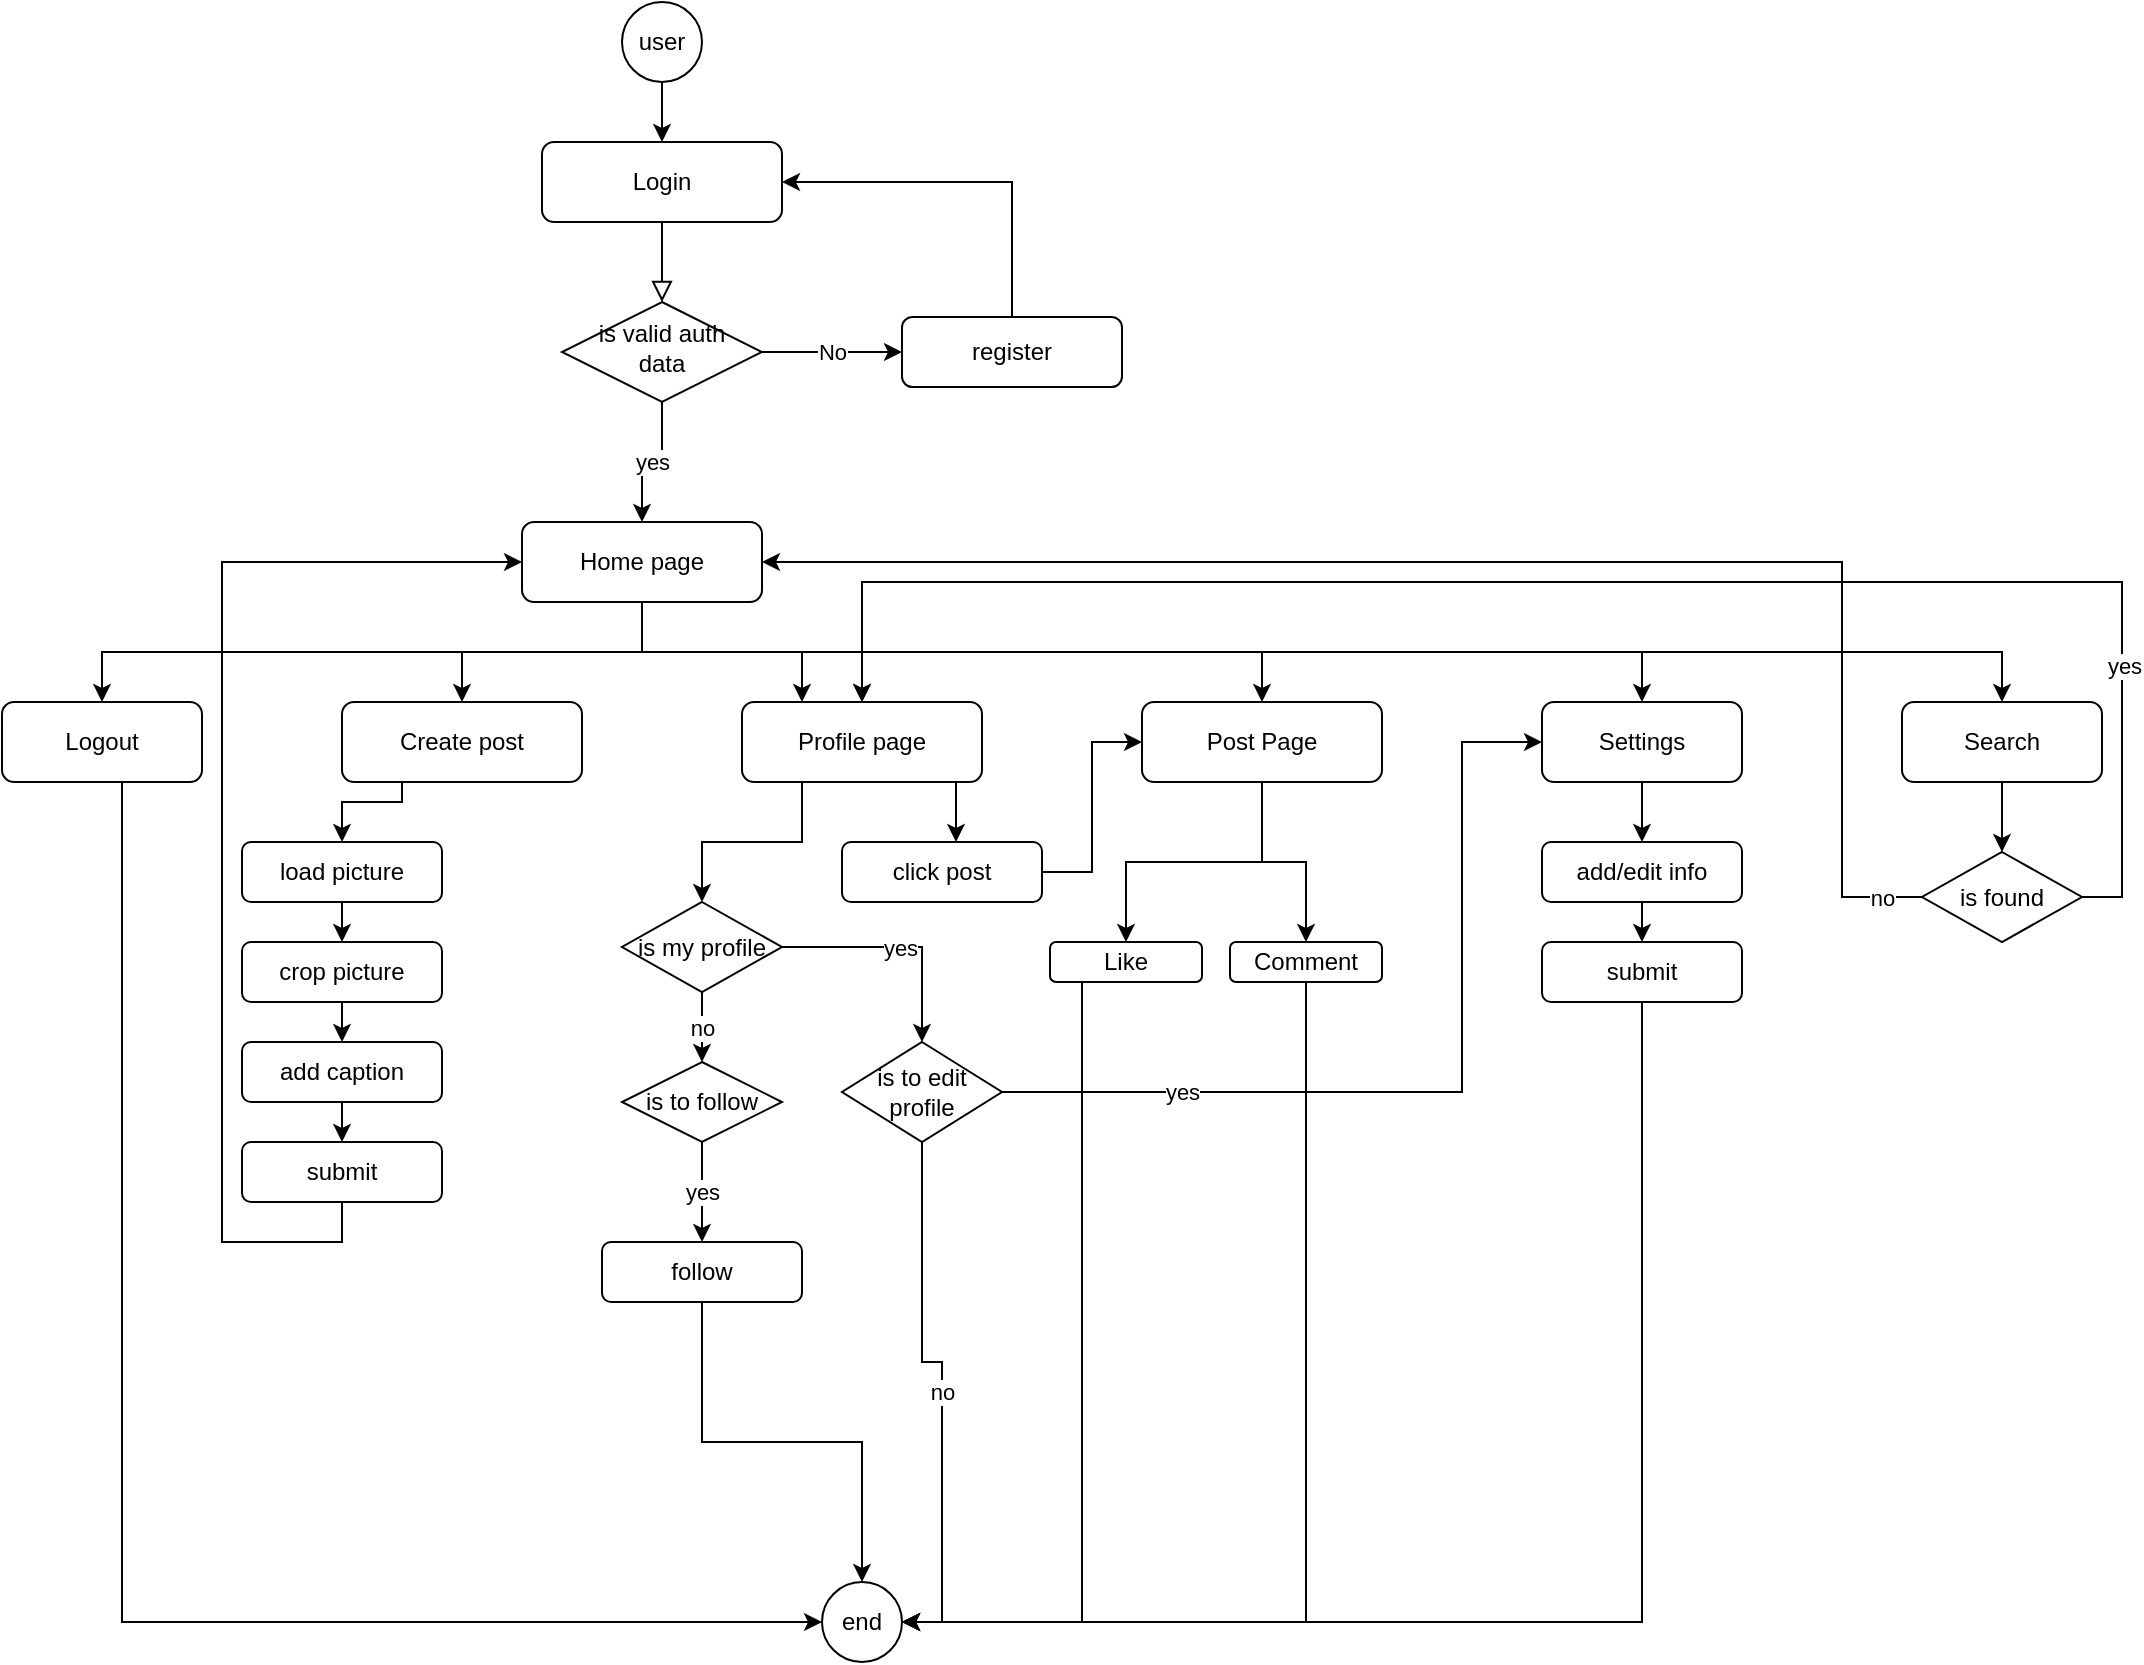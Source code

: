 <mxfile version="17.4.1" type="device"><diagram id="C5RBs43oDa-KdzZeNtuy" name="Page-1"><mxGraphModel dx="2249" dy="737" grid="1" gridSize="10" guides="1" tooltips="1" connect="1" arrows="1" fold="1" page="1" pageScale="1" pageWidth="827" pageHeight="1169" math="0" shadow="0"><root><mxCell id="WIyWlLk6GJQsqaUBKTNV-0"/><mxCell id="WIyWlLk6GJQsqaUBKTNV-1" parent="WIyWlLk6GJQsqaUBKTNV-0"/><mxCell id="WIyWlLk6GJQsqaUBKTNV-2" value="" style="rounded=0;html=1;jettySize=auto;orthogonalLoop=1;fontSize=11;endArrow=block;endFill=0;endSize=8;strokeWidth=1;shadow=0;labelBackgroundColor=none;edgeStyle=orthogonalEdgeStyle;" parent="WIyWlLk6GJQsqaUBKTNV-1" source="WIyWlLk6GJQsqaUBKTNV-3" target="WIyWlLk6GJQsqaUBKTNV-6" edge="1"><mxGeometry relative="1" as="geometry"/></mxCell><mxCell id="WIyWlLk6GJQsqaUBKTNV-3" value="Login" style="rounded=1;whiteSpace=wrap;html=1;fontSize=12;glass=0;strokeWidth=1;shadow=0;" parent="WIyWlLk6GJQsqaUBKTNV-1" vertex="1"><mxGeometry x="160" y="80" width="120" height="40" as="geometry"/></mxCell><mxCell id="lfzwBwxdUSTr8L2u89BF-1" value="yes" style="edgeStyle=orthogonalEdgeStyle;rounded=0;orthogonalLoop=1;jettySize=auto;html=1;exitX=0.5;exitY=1;exitDx=0;exitDy=0;entryX=0.5;entryY=0;entryDx=0;entryDy=0;" edge="1" parent="WIyWlLk6GJQsqaUBKTNV-1" source="WIyWlLk6GJQsqaUBKTNV-6" target="WIyWlLk6GJQsqaUBKTNV-12"><mxGeometry relative="1" as="geometry"/></mxCell><mxCell id="lfzwBwxdUSTr8L2u89BF-3" value="No" style="edgeStyle=orthogonalEdgeStyle;rounded=0;orthogonalLoop=1;jettySize=auto;html=1;exitX=1;exitY=0.5;exitDx=0;exitDy=0;entryX=0;entryY=0.5;entryDx=0;entryDy=0;" edge="1" parent="WIyWlLk6GJQsqaUBKTNV-1" source="WIyWlLk6GJQsqaUBKTNV-6" target="lfzwBwxdUSTr8L2u89BF-2"><mxGeometry relative="1" as="geometry"/></mxCell><mxCell id="WIyWlLk6GJQsqaUBKTNV-6" value="is valid auth data" style="rhombus;whiteSpace=wrap;html=1;shadow=0;fontFamily=Helvetica;fontSize=12;align=center;strokeWidth=1;spacing=6;spacingTop=-4;" parent="WIyWlLk6GJQsqaUBKTNV-1" vertex="1"><mxGeometry x="170" y="160" width="100" height="50" as="geometry"/></mxCell><mxCell id="lfzwBwxdUSTr8L2u89BF-33" style="edgeStyle=orthogonalEdgeStyle;rounded=0;orthogonalLoop=1;jettySize=auto;html=1;exitX=0.75;exitY=1;exitDx=0;exitDy=0;entryX=0.57;entryY=0;entryDx=0;entryDy=0;entryPerimeter=0;" edge="1" parent="WIyWlLk6GJQsqaUBKTNV-1" source="WIyWlLk6GJQsqaUBKTNV-11" target="lfzwBwxdUSTr8L2u89BF-32"><mxGeometry relative="1" as="geometry"/></mxCell><mxCell id="lfzwBwxdUSTr8L2u89BF-39" style="edgeStyle=orthogonalEdgeStyle;rounded=0;orthogonalLoop=1;jettySize=auto;html=1;exitX=0.25;exitY=1;exitDx=0;exitDy=0;entryX=0.5;entryY=0;entryDx=0;entryDy=0;" edge="1" parent="WIyWlLk6GJQsqaUBKTNV-1" source="WIyWlLk6GJQsqaUBKTNV-11" target="lfzwBwxdUSTr8L2u89BF-38"><mxGeometry relative="1" as="geometry"/></mxCell><mxCell id="WIyWlLk6GJQsqaUBKTNV-11" value="Profile page" style="rounded=1;whiteSpace=wrap;html=1;fontSize=12;glass=0;strokeWidth=1;shadow=0;" parent="WIyWlLk6GJQsqaUBKTNV-1" vertex="1"><mxGeometry x="260" y="360" width="120" height="40" as="geometry"/></mxCell><mxCell id="lfzwBwxdUSTr8L2u89BF-6" style="edgeStyle=orthogonalEdgeStyle;rounded=0;orthogonalLoop=1;jettySize=auto;html=1;exitX=0.5;exitY=1;exitDx=0;exitDy=0;" edge="1" parent="WIyWlLk6GJQsqaUBKTNV-1" source="WIyWlLk6GJQsqaUBKTNV-12" target="lfzwBwxdUSTr8L2u89BF-5"><mxGeometry relative="1" as="geometry"/></mxCell><mxCell id="lfzwBwxdUSTr8L2u89BF-7" style="edgeStyle=orthogonalEdgeStyle;rounded=0;orthogonalLoop=1;jettySize=auto;html=1;exitX=0.5;exitY=1;exitDx=0;exitDy=0;" edge="1" parent="WIyWlLk6GJQsqaUBKTNV-1" source="WIyWlLk6GJQsqaUBKTNV-12" target="WIyWlLk6GJQsqaUBKTNV-11"><mxGeometry relative="1" as="geometry"/></mxCell><mxCell id="lfzwBwxdUSTr8L2u89BF-9" style="edgeStyle=orthogonalEdgeStyle;rounded=0;orthogonalLoop=1;jettySize=auto;html=1;exitX=0.5;exitY=1;exitDx=0;exitDy=0;" edge="1" parent="WIyWlLk6GJQsqaUBKTNV-1" source="WIyWlLk6GJQsqaUBKTNV-12" target="lfzwBwxdUSTr8L2u89BF-8"><mxGeometry relative="1" as="geometry"/></mxCell><mxCell id="lfzwBwxdUSTr8L2u89BF-11" style="edgeStyle=orthogonalEdgeStyle;rounded=0;orthogonalLoop=1;jettySize=auto;html=1;exitX=0.5;exitY=1;exitDx=0;exitDy=0;" edge="1" parent="WIyWlLk6GJQsqaUBKTNV-1" source="WIyWlLk6GJQsqaUBKTNV-12" target="lfzwBwxdUSTr8L2u89BF-10"><mxGeometry relative="1" as="geometry"/></mxCell><mxCell id="lfzwBwxdUSTr8L2u89BF-13" style="edgeStyle=orthogonalEdgeStyle;rounded=0;orthogonalLoop=1;jettySize=auto;html=1;exitX=0.5;exitY=1;exitDx=0;exitDy=0;" edge="1" parent="WIyWlLk6GJQsqaUBKTNV-1" source="WIyWlLk6GJQsqaUBKTNV-12" target="lfzwBwxdUSTr8L2u89BF-12"><mxGeometry relative="1" as="geometry"/></mxCell><mxCell id="lfzwBwxdUSTr8L2u89BF-71" style="edgeStyle=orthogonalEdgeStyle;rounded=0;orthogonalLoop=1;jettySize=auto;html=1;exitX=0.5;exitY=1;exitDx=0;exitDy=0;entryX=0.5;entryY=0;entryDx=0;entryDy=0;" edge="1" parent="WIyWlLk6GJQsqaUBKTNV-1" source="WIyWlLk6GJQsqaUBKTNV-12" target="lfzwBwxdUSTr8L2u89BF-69"><mxGeometry relative="1" as="geometry"/></mxCell><mxCell id="lfzwBwxdUSTr8L2u89BF-72" style="edgeStyle=orthogonalEdgeStyle;rounded=0;orthogonalLoop=1;jettySize=auto;html=1;exitX=0.5;exitY=1;exitDx=0;exitDy=0;entryX=0.25;entryY=0;entryDx=0;entryDy=0;strokeWidth=1;" edge="1" parent="WIyWlLk6GJQsqaUBKTNV-1" source="WIyWlLk6GJQsqaUBKTNV-12" target="WIyWlLk6GJQsqaUBKTNV-11"><mxGeometry relative="1" as="geometry"/></mxCell><mxCell id="WIyWlLk6GJQsqaUBKTNV-12" value="Home page" style="rounded=1;whiteSpace=wrap;html=1;fontSize=12;glass=0;strokeWidth=1;shadow=0;" parent="WIyWlLk6GJQsqaUBKTNV-1" vertex="1"><mxGeometry x="150" y="270" width="120" height="40" as="geometry"/></mxCell><mxCell id="lfzwBwxdUSTr8L2u89BF-4" style="edgeStyle=orthogonalEdgeStyle;rounded=0;orthogonalLoop=1;jettySize=auto;html=1;exitX=0.5;exitY=0;exitDx=0;exitDy=0;entryX=1;entryY=0.5;entryDx=0;entryDy=0;" edge="1" parent="WIyWlLk6GJQsqaUBKTNV-1" source="lfzwBwxdUSTr8L2u89BF-2" target="WIyWlLk6GJQsqaUBKTNV-3"><mxGeometry relative="1" as="geometry"/></mxCell><mxCell id="lfzwBwxdUSTr8L2u89BF-2" value="register" style="rounded=1;whiteSpace=wrap;html=1;" vertex="1" parent="WIyWlLk6GJQsqaUBKTNV-1"><mxGeometry x="340" y="167.5" width="110" height="35" as="geometry"/></mxCell><mxCell id="lfzwBwxdUSTr8L2u89BF-24" style="edgeStyle=orthogonalEdgeStyle;rounded=0;orthogonalLoop=1;jettySize=auto;html=1;exitX=0.25;exitY=1;exitDx=0;exitDy=0;entryX=0.5;entryY=0;entryDx=0;entryDy=0;" edge="1" parent="WIyWlLk6GJQsqaUBKTNV-1" source="lfzwBwxdUSTr8L2u89BF-5" target="lfzwBwxdUSTr8L2u89BF-22"><mxGeometry relative="1" as="geometry"><Array as="points"><mxPoint x="90" y="410"/><mxPoint x="60" y="410"/></Array></mxGeometry></mxCell><mxCell id="lfzwBwxdUSTr8L2u89BF-5" value="Create post" style="rounded=1;whiteSpace=wrap;html=1;fontSize=12;glass=0;strokeWidth=1;shadow=0;" vertex="1" parent="WIyWlLk6GJQsqaUBKTNV-1"><mxGeometry x="60" y="360" width="120" height="40" as="geometry"/></mxCell><mxCell id="lfzwBwxdUSTr8L2u89BF-58" value="" style="edgeStyle=orthogonalEdgeStyle;rounded=0;orthogonalLoop=1;jettySize=auto;html=1;" edge="1" parent="WIyWlLk6GJQsqaUBKTNV-1" source="lfzwBwxdUSTr8L2u89BF-8" target="lfzwBwxdUSTr8L2u89BF-57"><mxGeometry relative="1" as="geometry"/></mxCell><mxCell id="lfzwBwxdUSTr8L2u89BF-60" style="edgeStyle=orthogonalEdgeStyle;rounded=0;orthogonalLoop=1;jettySize=auto;html=1;exitX=0.5;exitY=1;exitDx=0;exitDy=0;entryX=0.5;entryY=0;entryDx=0;entryDy=0;" edge="1" parent="WIyWlLk6GJQsqaUBKTNV-1" source="lfzwBwxdUSTr8L2u89BF-8" target="lfzwBwxdUSTr8L2u89BF-59"><mxGeometry relative="1" as="geometry"/></mxCell><mxCell id="lfzwBwxdUSTr8L2u89BF-8" value="Post Page" style="rounded=1;whiteSpace=wrap;html=1;fontSize=12;glass=0;strokeWidth=1;shadow=0;" vertex="1" parent="WIyWlLk6GJQsqaUBKTNV-1"><mxGeometry x="460" y="360" width="120" height="40" as="geometry"/></mxCell><mxCell id="lfzwBwxdUSTr8L2u89BF-53" style="edgeStyle=orthogonalEdgeStyle;rounded=0;orthogonalLoop=1;jettySize=auto;html=1;exitX=0.5;exitY=1;exitDx=0;exitDy=0;entryX=0.5;entryY=0;entryDx=0;entryDy=0;" edge="1" parent="WIyWlLk6GJQsqaUBKTNV-1" source="lfzwBwxdUSTr8L2u89BF-10" target="lfzwBwxdUSTr8L2u89BF-52"><mxGeometry relative="1" as="geometry"/></mxCell><mxCell id="lfzwBwxdUSTr8L2u89BF-10" value="Settings" style="rounded=1;whiteSpace=wrap;html=1;fontSize=12;glass=0;strokeWidth=1;shadow=0;" vertex="1" parent="WIyWlLk6GJQsqaUBKTNV-1"><mxGeometry x="660" y="360" width="100" height="40" as="geometry"/></mxCell><mxCell id="lfzwBwxdUSTr8L2u89BF-65" style="edgeStyle=orthogonalEdgeStyle;rounded=0;orthogonalLoop=1;jettySize=auto;html=1;exitX=0.5;exitY=1;exitDx=0;exitDy=0;entryX=0.5;entryY=0;entryDx=0;entryDy=0;" edge="1" parent="WIyWlLk6GJQsqaUBKTNV-1" source="lfzwBwxdUSTr8L2u89BF-12" target="lfzwBwxdUSTr8L2u89BF-64"><mxGeometry relative="1" as="geometry"/></mxCell><mxCell id="lfzwBwxdUSTr8L2u89BF-12" value="Search" style="rounded=1;whiteSpace=wrap;html=1;fontSize=12;glass=0;strokeWidth=1;shadow=0;" vertex="1" parent="WIyWlLk6GJQsqaUBKTNV-1"><mxGeometry x="840" y="360" width="100" height="40" as="geometry"/></mxCell><mxCell id="lfzwBwxdUSTr8L2u89BF-17" style="edgeStyle=orthogonalEdgeStyle;rounded=0;orthogonalLoop=1;jettySize=auto;html=1;entryX=0.5;entryY=0;entryDx=0;entryDy=0;" edge="1" parent="WIyWlLk6GJQsqaUBKTNV-1" source="lfzwBwxdUSTr8L2u89BF-16" target="WIyWlLk6GJQsqaUBKTNV-3"><mxGeometry relative="1" as="geometry"/></mxCell><mxCell id="lfzwBwxdUSTr8L2u89BF-16" value="user" style="ellipse;whiteSpace=wrap;html=1;aspect=fixed;" vertex="1" parent="WIyWlLk6GJQsqaUBKTNV-1"><mxGeometry x="200" y="10" width="40" height="40" as="geometry"/></mxCell><mxCell id="lfzwBwxdUSTr8L2u89BF-26" style="edgeStyle=orthogonalEdgeStyle;rounded=0;orthogonalLoop=1;jettySize=auto;html=1;exitX=0.5;exitY=1;exitDx=0;exitDy=0;entryX=0.5;entryY=0;entryDx=0;entryDy=0;" edge="1" parent="WIyWlLk6GJQsqaUBKTNV-1" source="lfzwBwxdUSTr8L2u89BF-22" target="lfzwBwxdUSTr8L2u89BF-25"><mxGeometry relative="1" as="geometry"/></mxCell><mxCell id="lfzwBwxdUSTr8L2u89BF-22" value="load picture" style="rounded=1;whiteSpace=wrap;html=1;" vertex="1" parent="WIyWlLk6GJQsqaUBKTNV-1"><mxGeometry x="10" y="430" width="100" height="30" as="geometry"/></mxCell><mxCell id="lfzwBwxdUSTr8L2u89BF-23" value="end" style="ellipse;whiteSpace=wrap;html=1;aspect=fixed;" vertex="1" parent="WIyWlLk6GJQsqaUBKTNV-1"><mxGeometry x="300" y="800" width="40" height="40" as="geometry"/></mxCell><mxCell id="lfzwBwxdUSTr8L2u89BF-28" style="edgeStyle=orthogonalEdgeStyle;rounded=0;orthogonalLoop=1;jettySize=auto;html=1;exitX=0.5;exitY=1;exitDx=0;exitDy=0;entryX=0.5;entryY=0;entryDx=0;entryDy=0;" edge="1" parent="WIyWlLk6GJQsqaUBKTNV-1" source="lfzwBwxdUSTr8L2u89BF-25" target="lfzwBwxdUSTr8L2u89BF-27"><mxGeometry relative="1" as="geometry"/></mxCell><mxCell id="lfzwBwxdUSTr8L2u89BF-25" value="crop picture" style="rounded=1;whiteSpace=wrap;html=1;" vertex="1" parent="WIyWlLk6GJQsqaUBKTNV-1"><mxGeometry x="10" y="480" width="100" height="30" as="geometry"/></mxCell><mxCell id="lfzwBwxdUSTr8L2u89BF-30" style="edgeStyle=orthogonalEdgeStyle;rounded=0;orthogonalLoop=1;jettySize=auto;html=1;exitX=0.5;exitY=1;exitDx=0;exitDy=0;entryX=0.5;entryY=0;entryDx=0;entryDy=0;" edge="1" parent="WIyWlLk6GJQsqaUBKTNV-1" source="lfzwBwxdUSTr8L2u89BF-27" target="lfzwBwxdUSTr8L2u89BF-29"><mxGeometry relative="1" as="geometry"/></mxCell><mxCell id="lfzwBwxdUSTr8L2u89BF-27" value="add caption" style="rounded=1;whiteSpace=wrap;html=1;" vertex="1" parent="WIyWlLk6GJQsqaUBKTNV-1"><mxGeometry x="10" y="530" width="100" height="30" as="geometry"/></mxCell><mxCell id="lfzwBwxdUSTr8L2u89BF-31" style="edgeStyle=orthogonalEdgeStyle;rounded=0;orthogonalLoop=1;jettySize=auto;html=1;exitX=0.5;exitY=1;exitDx=0;exitDy=0;entryX=0;entryY=0.5;entryDx=0;entryDy=0;" edge="1" parent="WIyWlLk6GJQsqaUBKTNV-1" source="lfzwBwxdUSTr8L2u89BF-29" target="WIyWlLk6GJQsqaUBKTNV-12"><mxGeometry relative="1" as="geometry"><mxPoint x="-20" y="290" as="targetPoint"/><Array as="points"><mxPoint x="60" y="630"/><mxPoint y="630"/><mxPoint y="290"/></Array></mxGeometry></mxCell><mxCell id="lfzwBwxdUSTr8L2u89BF-29" value="submit" style="rounded=1;whiteSpace=wrap;html=1;" vertex="1" parent="WIyWlLk6GJQsqaUBKTNV-1"><mxGeometry x="10" y="580" width="100" height="30" as="geometry"/></mxCell><mxCell id="lfzwBwxdUSTr8L2u89BF-34" style="edgeStyle=orthogonalEdgeStyle;rounded=0;orthogonalLoop=1;jettySize=auto;html=1;entryX=0;entryY=0.5;entryDx=0;entryDy=0;" edge="1" parent="WIyWlLk6GJQsqaUBKTNV-1" source="lfzwBwxdUSTr8L2u89BF-32" target="lfzwBwxdUSTr8L2u89BF-8"><mxGeometry relative="1" as="geometry"/></mxCell><mxCell id="lfzwBwxdUSTr8L2u89BF-32" value="click post" style="rounded=1;whiteSpace=wrap;html=1;" vertex="1" parent="WIyWlLk6GJQsqaUBKTNV-1"><mxGeometry x="310" y="430" width="100" height="30" as="geometry"/></mxCell><mxCell id="lfzwBwxdUSTr8L2u89BF-44" style="edgeStyle=orthogonalEdgeStyle;rounded=0;orthogonalLoop=1;jettySize=auto;html=1;exitX=0.5;exitY=1;exitDx=0;exitDy=0;entryX=0.5;entryY=0;entryDx=0;entryDy=0;" edge="1" parent="WIyWlLk6GJQsqaUBKTNV-1" source="lfzwBwxdUSTr8L2u89BF-36" target="lfzwBwxdUSTr8L2u89BF-23"><mxGeometry relative="1" as="geometry"/></mxCell><mxCell id="lfzwBwxdUSTr8L2u89BF-36" value="follow" style="rounded=1;whiteSpace=wrap;html=1;" vertex="1" parent="WIyWlLk6GJQsqaUBKTNV-1"><mxGeometry x="190" y="630" width="100" height="30" as="geometry"/></mxCell><mxCell id="lfzwBwxdUSTr8L2u89BF-42" value="no" style="edgeStyle=orthogonalEdgeStyle;rounded=0;orthogonalLoop=1;jettySize=auto;html=1;exitX=0.5;exitY=1;exitDx=0;exitDy=0;entryX=0.5;entryY=0;entryDx=0;entryDy=0;" edge="1" parent="WIyWlLk6GJQsqaUBKTNV-1" source="lfzwBwxdUSTr8L2u89BF-38" target="lfzwBwxdUSTr8L2u89BF-41"><mxGeometry relative="1" as="geometry"/></mxCell><mxCell id="lfzwBwxdUSTr8L2u89BF-48" value="yes" style="edgeStyle=orthogonalEdgeStyle;rounded=0;orthogonalLoop=1;jettySize=auto;html=1;exitX=1;exitY=0.5;exitDx=0;exitDy=0;" edge="1" parent="WIyWlLk6GJQsqaUBKTNV-1" source="lfzwBwxdUSTr8L2u89BF-38" target="lfzwBwxdUSTr8L2u89BF-47"><mxGeometry relative="1" as="geometry"/></mxCell><mxCell id="lfzwBwxdUSTr8L2u89BF-38" value="is my profile" style="rhombus;whiteSpace=wrap;html=1;" vertex="1" parent="WIyWlLk6GJQsqaUBKTNV-1"><mxGeometry x="200" y="460" width="80" height="45" as="geometry"/></mxCell><mxCell id="lfzwBwxdUSTr8L2u89BF-43" value="yes" style="edgeStyle=orthogonalEdgeStyle;rounded=0;orthogonalLoop=1;jettySize=auto;html=1;exitX=0.5;exitY=1;exitDx=0;exitDy=0;entryX=0.5;entryY=0;entryDx=0;entryDy=0;" edge="1" parent="WIyWlLk6GJQsqaUBKTNV-1" source="lfzwBwxdUSTr8L2u89BF-41" target="lfzwBwxdUSTr8L2u89BF-36"><mxGeometry relative="1" as="geometry"/></mxCell><mxCell id="lfzwBwxdUSTr8L2u89BF-41" value="is to follow" style="rhombus;whiteSpace=wrap;html=1;" vertex="1" parent="WIyWlLk6GJQsqaUBKTNV-1"><mxGeometry x="200" y="540" width="80" height="40" as="geometry"/></mxCell><mxCell id="lfzwBwxdUSTr8L2u89BF-49" style="edgeStyle=orthogonalEdgeStyle;rounded=0;orthogonalLoop=1;jettySize=auto;html=1;exitX=1;exitY=0.5;exitDx=0;exitDy=0;entryX=0;entryY=0.5;entryDx=0;entryDy=0;" edge="1" parent="WIyWlLk6GJQsqaUBKTNV-1" source="lfzwBwxdUSTr8L2u89BF-47" target="lfzwBwxdUSTr8L2u89BF-10"><mxGeometry relative="1" as="geometry"><Array as="points"><mxPoint x="620" y="555"/><mxPoint x="620" y="380"/></Array></mxGeometry></mxCell><mxCell id="lfzwBwxdUSTr8L2u89BF-50" value="yes" style="edgeLabel;html=1;align=center;verticalAlign=middle;resizable=0;points=[];" vertex="1" connectable="0" parent="lfzwBwxdUSTr8L2u89BF-49"><mxGeometry x="-0.73" y="2" relative="1" as="geometry"><mxPoint x="30" y="2" as="offset"/></mxGeometry></mxCell><mxCell id="lfzwBwxdUSTr8L2u89BF-51" value="no" style="edgeStyle=orthogonalEdgeStyle;rounded=0;orthogonalLoop=1;jettySize=auto;html=1;exitX=0.5;exitY=1;exitDx=0;exitDy=0;entryX=1;entryY=0.5;entryDx=0;entryDy=0;" edge="1" parent="WIyWlLk6GJQsqaUBKTNV-1" source="lfzwBwxdUSTr8L2u89BF-47" target="lfzwBwxdUSTr8L2u89BF-23"><mxGeometry relative="1" as="geometry"/></mxCell><mxCell id="lfzwBwxdUSTr8L2u89BF-47" value="is to edit profile" style="rhombus;whiteSpace=wrap;html=1;" vertex="1" parent="WIyWlLk6GJQsqaUBKTNV-1"><mxGeometry x="310" y="530" width="80" height="50" as="geometry"/></mxCell><mxCell id="lfzwBwxdUSTr8L2u89BF-55" style="edgeStyle=orthogonalEdgeStyle;rounded=0;orthogonalLoop=1;jettySize=auto;html=1;exitX=0.5;exitY=1;exitDx=0;exitDy=0;entryX=0.5;entryY=0;entryDx=0;entryDy=0;" edge="1" parent="WIyWlLk6GJQsqaUBKTNV-1" source="lfzwBwxdUSTr8L2u89BF-52" target="lfzwBwxdUSTr8L2u89BF-54"><mxGeometry relative="1" as="geometry"/></mxCell><mxCell id="lfzwBwxdUSTr8L2u89BF-52" value="add/edit info" style="rounded=1;whiteSpace=wrap;html=1;" vertex="1" parent="WIyWlLk6GJQsqaUBKTNV-1"><mxGeometry x="660" y="430" width="100" height="30" as="geometry"/></mxCell><mxCell id="lfzwBwxdUSTr8L2u89BF-56" style="edgeStyle=orthogonalEdgeStyle;rounded=0;orthogonalLoop=1;jettySize=auto;html=1;exitX=0.5;exitY=1;exitDx=0;exitDy=0;entryX=1;entryY=0.5;entryDx=0;entryDy=0;" edge="1" parent="WIyWlLk6GJQsqaUBKTNV-1" source="lfzwBwxdUSTr8L2u89BF-54" target="lfzwBwxdUSTr8L2u89BF-23"><mxGeometry relative="1" as="geometry"/></mxCell><mxCell id="lfzwBwxdUSTr8L2u89BF-54" value="submit" style="rounded=1;whiteSpace=wrap;html=1;" vertex="1" parent="WIyWlLk6GJQsqaUBKTNV-1"><mxGeometry x="660" y="480" width="100" height="30" as="geometry"/></mxCell><mxCell id="lfzwBwxdUSTr8L2u89BF-61" style="edgeStyle=orthogonalEdgeStyle;rounded=0;orthogonalLoop=1;jettySize=auto;html=1;exitX=0.5;exitY=1;exitDx=0;exitDy=0;entryX=1;entryY=0.5;entryDx=0;entryDy=0;" edge="1" parent="WIyWlLk6GJQsqaUBKTNV-1" source="lfzwBwxdUSTr8L2u89BF-57" target="lfzwBwxdUSTr8L2u89BF-23"><mxGeometry relative="1" as="geometry"><Array as="points"><mxPoint x="430" y="500"/><mxPoint x="430" y="820"/></Array></mxGeometry></mxCell><mxCell id="lfzwBwxdUSTr8L2u89BF-57" value="Like" style="rounded=1;whiteSpace=wrap;html=1;fontSize=12;glass=0;strokeWidth=1;shadow=0;" vertex="1" parent="WIyWlLk6GJQsqaUBKTNV-1"><mxGeometry x="414" y="480" width="76" height="20" as="geometry"/></mxCell><mxCell id="lfzwBwxdUSTr8L2u89BF-63" style="edgeStyle=orthogonalEdgeStyle;rounded=0;orthogonalLoop=1;jettySize=auto;html=1;exitX=0.5;exitY=1;exitDx=0;exitDy=0;entryX=1;entryY=0.5;entryDx=0;entryDy=0;" edge="1" parent="WIyWlLk6GJQsqaUBKTNV-1" source="lfzwBwxdUSTr8L2u89BF-59" target="lfzwBwxdUSTr8L2u89BF-23"><mxGeometry relative="1" as="geometry"/></mxCell><mxCell id="lfzwBwxdUSTr8L2u89BF-59" value="Comment" style="rounded=1;whiteSpace=wrap;html=1;fontSize=12;glass=0;strokeWidth=1;shadow=0;" vertex="1" parent="WIyWlLk6GJQsqaUBKTNV-1"><mxGeometry x="504" y="480" width="76" height="20" as="geometry"/></mxCell><mxCell id="lfzwBwxdUSTr8L2u89BF-66" style="edgeStyle=orthogonalEdgeStyle;rounded=0;orthogonalLoop=1;jettySize=auto;html=1;exitX=1;exitY=0.5;exitDx=0;exitDy=0;entryX=0.5;entryY=0;entryDx=0;entryDy=0;" edge="1" parent="WIyWlLk6GJQsqaUBKTNV-1" source="lfzwBwxdUSTr8L2u89BF-64" target="WIyWlLk6GJQsqaUBKTNV-11"><mxGeometry relative="1" as="geometry"><mxPoint x="920" y="290" as="targetPoint"/><Array as="points"><mxPoint x="950" y="458"/><mxPoint x="950" y="300"/><mxPoint x="320" y="300"/></Array></mxGeometry></mxCell><mxCell id="lfzwBwxdUSTr8L2u89BF-67" value="yes" style="edgeLabel;html=1;align=center;verticalAlign=middle;resizable=0;points=[];" vertex="1" connectable="0" parent="lfzwBwxdUSTr8L2u89BF-66"><mxGeometry x="-0.685" y="-1" relative="1" as="geometry"><mxPoint y="1" as="offset"/></mxGeometry></mxCell><mxCell id="lfzwBwxdUSTr8L2u89BF-68" value="no" style="edgeStyle=orthogonalEdgeStyle;rounded=0;orthogonalLoop=1;jettySize=auto;html=1;exitX=0;exitY=0.5;exitDx=0;exitDy=0;entryX=1;entryY=0.5;entryDx=0;entryDy=0;" edge="1" parent="WIyWlLk6GJQsqaUBKTNV-1" source="lfzwBwxdUSTr8L2u89BF-64" target="WIyWlLk6GJQsqaUBKTNV-12"><mxGeometry x="-0.947" relative="1" as="geometry"><Array as="points"><mxPoint x="810" y="458"/><mxPoint x="810" y="290"/></Array><mxPoint as="offset"/></mxGeometry></mxCell><mxCell id="lfzwBwxdUSTr8L2u89BF-64" value="is found" style="rhombus;whiteSpace=wrap;html=1;" vertex="1" parent="WIyWlLk6GJQsqaUBKTNV-1"><mxGeometry x="850" y="435" width="80" height="45" as="geometry"/></mxCell><mxCell id="lfzwBwxdUSTr8L2u89BF-70" style="edgeStyle=orthogonalEdgeStyle;rounded=0;orthogonalLoop=1;jettySize=auto;html=1;exitX=0.5;exitY=1;exitDx=0;exitDy=0;entryX=0;entryY=0.5;entryDx=0;entryDy=0;" edge="1" parent="WIyWlLk6GJQsqaUBKTNV-1" source="lfzwBwxdUSTr8L2u89BF-69" target="lfzwBwxdUSTr8L2u89BF-23"><mxGeometry relative="1" as="geometry"><Array as="points"><mxPoint x="-50" y="820"/></Array></mxGeometry></mxCell><mxCell id="lfzwBwxdUSTr8L2u89BF-69" value="Logout" style="rounded=1;whiteSpace=wrap;html=1;" vertex="1" parent="WIyWlLk6GJQsqaUBKTNV-1"><mxGeometry x="-110" y="360" width="100" height="40" as="geometry"/></mxCell></root></mxGraphModel></diagram></mxfile>